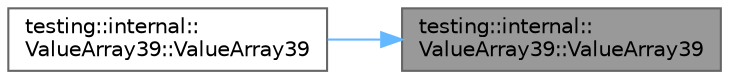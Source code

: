 digraph "testing::internal::ValueArray39::ValueArray39"
{
 // LATEX_PDF_SIZE
  bgcolor="transparent";
  edge [fontname=Helvetica,fontsize=10,labelfontname=Helvetica,labelfontsize=10];
  node [fontname=Helvetica,fontsize=10,shape=box,height=0.2,width=0.4];
  rankdir="RL";
  Node1 [id="Node000001",label="testing::internal::\lValueArray39::ValueArray39",height=0.2,width=0.4,color="gray40", fillcolor="grey60", style="filled", fontcolor="black",tooltip=" "];
  Node1 -> Node2 [id="edge1_Node000001_Node000002",dir="back",color="steelblue1",style="solid",tooltip=" "];
  Node2 [id="Node000002",label="testing::internal::\lValueArray39::ValueArray39",height=0.2,width=0.4,color="grey40", fillcolor="white", style="filled",URL="$classtesting_1_1internal_1_1_value_array39.html#a355e7be366d16631b5119c545bd5f900",tooltip=" "];
}
